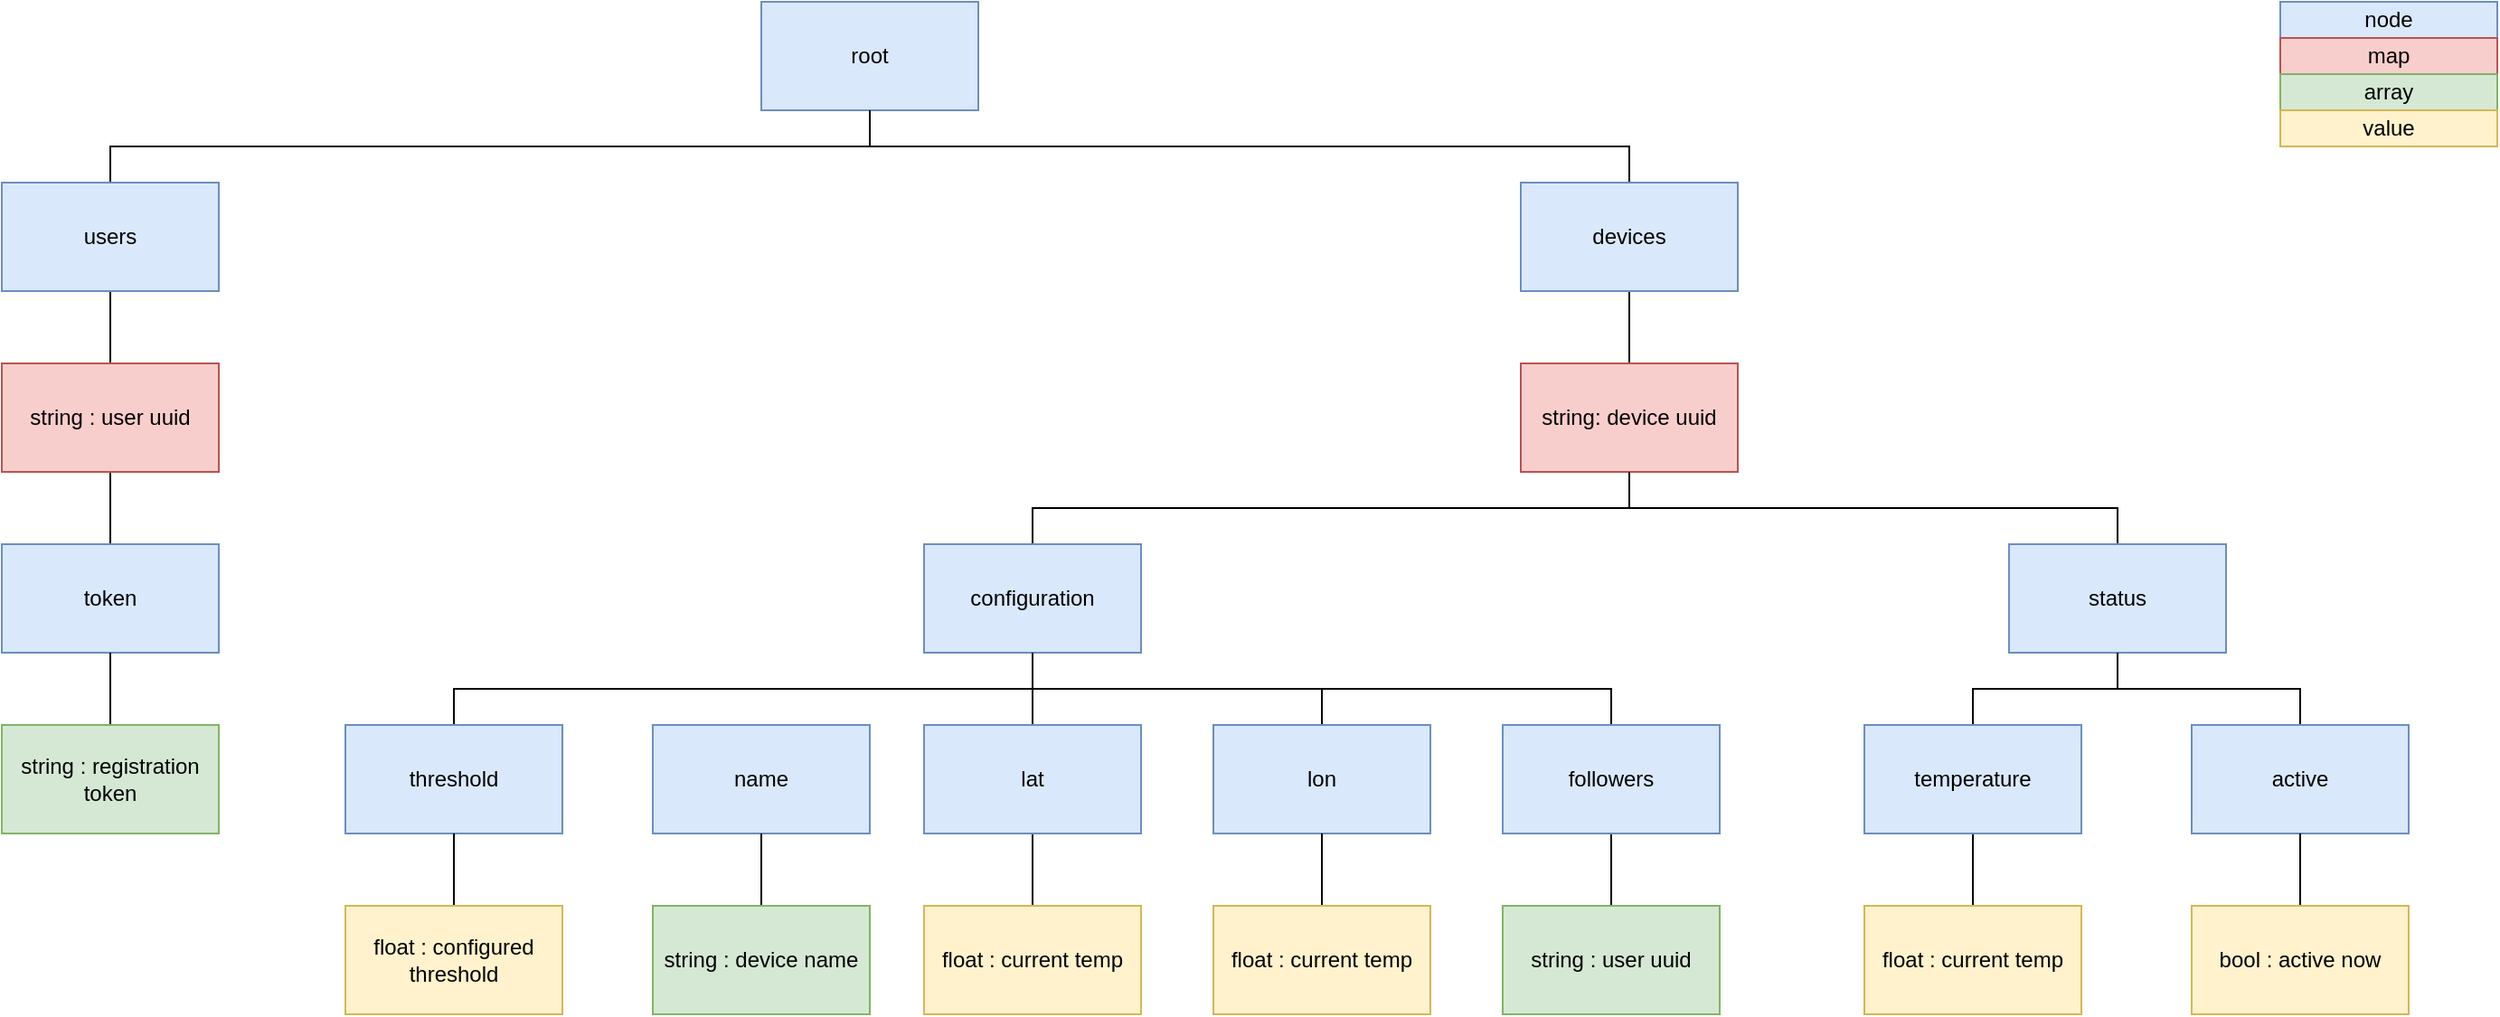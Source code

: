 <mxfile version="16.0.2" type="device"><diagram id="A-4JTNwf-CX0LM8qD42L" name="Page-2"><mxGraphModel dx="946" dy="672" grid="1" gridSize="10" guides="1" tooltips="1" connect="1" arrows="1" fold="1" page="1" pageScale="1" pageWidth="827" pageHeight="1169" math="0" shadow="0"><root><mxCell id="RMFuCrRM4O-PTKm88WZG-0"/><mxCell id="RMFuCrRM4O-PTKm88WZG-1" parent="RMFuCrRM4O-PTKm88WZG-0"/><mxCell id="qsC4wjV0C5d5Q84tX8eK-0" value="root" style="rounded=0;whiteSpace=wrap;html=1;fillColor=#dae8fc;strokeColor=#6c8ebf;" parent="RMFuCrRM4O-PTKm88WZG-1" vertex="1"><mxGeometry x="450" y="240" width="120" height="60" as="geometry"/></mxCell><mxCell id="qsC4wjV0C5d5Q84tX8eK-1" style="edgeStyle=orthogonalEdgeStyle;rounded=0;orthogonalLoop=1;jettySize=auto;html=1;exitX=0.5;exitY=1;exitDx=0;exitDy=0;entryX=0.5;entryY=0;entryDx=0;entryDy=0;endArrow=none;endFill=0;" parent="RMFuCrRM4O-PTKm88WZG-1" source="qsC4wjV0C5d5Q84tX8eK-3" target="qsC4wjV0C5d5Q84tX8eK-10" edge="1"><mxGeometry relative="1" as="geometry"><mxPoint x="110" y="530" as="sourcePoint"/></mxGeometry></mxCell><mxCell id="qsC4wjV0C5d5Q84tX8eK-2" style="edgeStyle=orthogonalEdgeStyle;rounded=0;orthogonalLoop=1;jettySize=auto;html=1;exitX=0.5;exitY=0;exitDx=0;exitDy=0;entryX=0.5;entryY=1;entryDx=0;entryDy=0;endArrow=none;endFill=0;" parent="RMFuCrRM4O-PTKm88WZG-1" source="qsC4wjV0C5d5Q84tX8eK-3" target="qsC4wjV0C5d5Q84tX8eK-44" edge="1"><mxGeometry relative="1" as="geometry"/></mxCell><mxCell id="qsC4wjV0C5d5Q84tX8eK-3" value="string : user uuid" style="rounded=0;whiteSpace=wrap;html=1;fillColor=#f8cecc;strokeColor=#b85450;" parent="RMFuCrRM4O-PTKm88WZG-1" vertex="1"><mxGeometry x="30" y="440" width="120" height="60" as="geometry"/></mxCell><mxCell id="qsC4wjV0C5d5Q84tX8eK-4" style="edgeStyle=orthogonalEdgeStyle;rounded=0;orthogonalLoop=1;jettySize=auto;html=1;exitX=0.5;exitY=1;exitDx=0;exitDy=0;entryX=0.5;entryY=0;entryDx=0;entryDy=0;endArrow=none;endFill=0;" parent="RMFuCrRM4O-PTKm88WZG-1" source="qsC4wjV0C5d5Q84tX8eK-6" target="qsC4wjV0C5d5Q84tX8eK-8" edge="1"><mxGeometry relative="1" as="geometry"/></mxCell><mxCell id="qsC4wjV0C5d5Q84tX8eK-5" style="edgeStyle=orthogonalEdgeStyle;rounded=0;orthogonalLoop=1;jettySize=auto;html=1;exitX=0.5;exitY=0;exitDx=0;exitDy=0;entryX=0.5;entryY=1;entryDx=0;entryDy=0;endArrow=none;endFill=0;" parent="RMFuCrRM4O-PTKm88WZG-1" source="qsC4wjV0C5d5Q84tX8eK-6" target="qsC4wjV0C5d5Q84tX8eK-59" edge="1"><mxGeometry relative="1" as="geometry"/></mxCell><mxCell id="qsC4wjV0C5d5Q84tX8eK-6" value="string: device uuid" style="rounded=0;whiteSpace=wrap;html=1;fillColor=#f8cecc;strokeColor=#b85450;" parent="RMFuCrRM4O-PTKm88WZG-1" vertex="1"><mxGeometry x="870" y="440" width="120" height="60" as="geometry"/></mxCell><mxCell id="qsC4wjV0C5d5Q84tX8eK-7" style="edgeStyle=orthogonalEdgeStyle;rounded=0;orthogonalLoop=1;jettySize=auto;html=1;exitX=0.5;exitY=1;exitDx=0;exitDy=0;entryX=0.5;entryY=0;entryDx=0;entryDy=0;endArrow=none;endFill=0;" parent="RMFuCrRM4O-PTKm88WZG-1" source="qsC4wjV0C5d5Q84tX8eK-8" target="qsC4wjV0C5d5Q84tX8eK-9" edge="1"><mxGeometry relative="1" as="geometry"/></mxCell><mxCell id="qsC4wjV0C5d5Q84tX8eK-8" value="configuration" style="rounded=0;whiteSpace=wrap;html=1;fillColor=#dae8fc;strokeColor=#6c8ebf;" parent="RMFuCrRM4O-PTKm88WZG-1" vertex="1"><mxGeometry x="540" y="540" width="120" height="60" as="geometry"/></mxCell><mxCell id="qsC4wjV0C5d5Q84tX8eK-9" value="threshold" style="rounded=0;whiteSpace=wrap;html=1;fillColor=#dae8fc;strokeColor=#6c8ebf;" parent="RMFuCrRM4O-PTKm88WZG-1" vertex="1"><mxGeometry x="220" y="640" width="120" height="60" as="geometry"/></mxCell><mxCell id="qsC4wjV0C5d5Q84tX8eK-10" value="token" style="rounded=0;whiteSpace=wrap;html=1;fillColor=#dae8fc;strokeColor=#6c8ebf;" parent="RMFuCrRM4O-PTKm88WZG-1" vertex="1"><mxGeometry x="30" y="540" width="120" height="60" as="geometry"/></mxCell><mxCell id="qsC4wjV0C5d5Q84tX8eK-12" style="edgeStyle=orthogonalEdgeStyle;rounded=0;orthogonalLoop=1;jettySize=auto;html=1;exitX=0.5;exitY=1;exitDx=0;exitDy=0;entryX=0.5;entryY=0;entryDx=0;entryDy=0;endArrow=none;endFill=0;" parent="RMFuCrRM4O-PTKm88WZG-1" edge="1"><mxGeometry relative="1" as="geometry"><mxPoint x="790" y="700" as="sourcePoint"/></mxGeometry></mxCell><mxCell id="qsC4wjV0C5d5Q84tX8eK-14" style="edgeStyle=orthogonalEdgeStyle;rounded=0;orthogonalLoop=1;jettySize=auto;html=1;exitX=0.5;exitY=0;exitDx=0;exitDy=0;entryX=0.5;entryY=1;entryDx=0;entryDy=0;endArrow=none;endFill=0;" parent="RMFuCrRM4O-PTKm88WZG-1" source="qsC4wjV0C5d5Q84tX8eK-16" target="qsC4wjV0C5d5Q84tX8eK-6" edge="1"><mxGeometry relative="1" as="geometry"/></mxCell><mxCell id="qsC4wjV0C5d5Q84tX8eK-15" style="edgeStyle=orthogonalEdgeStyle;rounded=0;orthogonalLoop=1;jettySize=auto;html=1;exitX=0.5;exitY=1;exitDx=0;exitDy=0;entryX=0.5;entryY=0;entryDx=0;entryDy=0;endArrow=none;endFill=0;" parent="RMFuCrRM4O-PTKm88WZG-1" source="qsC4wjV0C5d5Q84tX8eK-16" target="qsC4wjV0C5d5Q84tX8eK-21" edge="1"><mxGeometry relative="1" as="geometry"/></mxCell><mxCell id="qsC4wjV0C5d5Q84tX8eK-16" value="status" style="rounded=0;whiteSpace=wrap;html=1;fillColor=#dae8fc;strokeColor=#6c8ebf;" parent="RMFuCrRM4O-PTKm88WZG-1" vertex="1"><mxGeometry x="1140" y="540" width="120" height="60" as="geometry"/></mxCell><mxCell id="qsC4wjV0C5d5Q84tX8eK-17" style="edgeStyle=orthogonalEdgeStyle;rounded=0;orthogonalLoop=1;jettySize=auto;html=1;exitX=0.5;exitY=0;exitDx=0;exitDy=0;entryX=0.5;entryY=1;entryDx=0;entryDy=0;endArrow=none;endFill=0;" parent="RMFuCrRM4O-PTKm88WZG-1" source="qsC4wjV0C5d5Q84tX8eK-19" target="qsC4wjV0C5d5Q84tX8eK-8" edge="1"><mxGeometry relative="1" as="geometry"/></mxCell><mxCell id="qsC4wjV0C5d5Q84tX8eK-18" style="edgeStyle=orthogonalEdgeStyle;rounded=0;orthogonalLoop=1;jettySize=auto;html=1;exitX=0.5;exitY=1;exitDx=0;exitDy=0;entryX=0.5;entryY=0;entryDx=0;entryDy=0;endArrow=none;endFill=0;" parent="RMFuCrRM4O-PTKm88WZG-1" source="qsC4wjV0C5d5Q84tX8eK-19" target="qsC4wjV0C5d5Q84tX8eK-51" edge="1"><mxGeometry relative="1" as="geometry"/></mxCell><mxCell id="qsC4wjV0C5d5Q84tX8eK-19" value="followers" style="rounded=0;whiteSpace=wrap;html=1;fillColor=#dae8fc;strokeColor=#6c8ebf;" parent="RMFuCrRM4O-PTKm88WZG-1" vertex="1"><mxGeometry x="860" y="640" width="120" height="60" as="geometry"/></mxCell><mxCell id="qsC4wjV0C5d5Q84tX8eK-20" style="edgeStyle=orthogonalEdgeStyle;rounded=0;orthogonalLoop=1;jettySize=auto;html=1;exitX=0.5;exitY=1;exitDx=0;exitDy=0;entryX=0.5;entryY=0;entryDx=0;entryDy=0;endArrow=none;endFill=0;" parent="RMFuCrRM4O-PTKm88WZG-1" source="qsC4wjV0C5d5Q84tX8eK-21" target="qsC4wjV0C5d5Q84tX8eK-52" edge="1"><mxGeometry relative="1" as="geometry"/></mxCell><mxCell id="qsC4wjV0C5d5Q84tX8eK-21" value="temperature" style="rounded=0;whiteSpace=wrap;html=1;fillColor=#dae8fc;strokeColor=#6c8ebf;" parent="RMFuCrRM4O-PTKm88WZG-1" vertex="1"><mxGeometry x="1060" y="640" width="120" height="60" as="geometry"/></mxCell><mxCell id="qsC4wjV0C5d5Q84tX8eK-25" style="edgeStyle=orthogonalEdgeStyle;rounded=0;orthogonalLoop=1;jettySize=auto;html=1;exitX=0.5;exitY=0;exitDx=0;exitDy=0;entryX=0.5;entryY=1;entryDx=0;entryDy=0;endArrow=none;endFill=0;" parent="RMFuCrRM4O-PTKm88WZG-1" source="qsC4wjV0C5d5Q84tX8eK-26" target="qsC4wjV0C5d5Q84tX8eK-16" edge="1"><mxGeometry relative="1" as="geometry"/></mxCell><mxCell id="qsC4wjV0C5d5Q84tX8eK-26" value="active" style="rounded=0;whiteSpace=wrap;html=1;fillColor=#dae8fc;strokeColor=#6c8ebf;" parent="RMFuCrRM4O-PTKm88WZG-1" vertex="1"><mxGeometry x="1241" y="640" width="120" height="60" as="geometry"/></mxCell><mxCell id="qsC4wjV0C5d5Q84tX8eK-35" value="" style="edgeStyle=orthogonalEdgeStyle;rounded=0;orthogonalLoop=1;jettySize=auto;html=1;endArrow=none;endFill=0;" parent="RMFuCrRM4O-PTKm88WZG-1" edge="1"><mxGeometry relative="1" as="geometry"><mxPoint x="1280" y="700" as="sourcePoint"/></mxGeometry></mxCell><mxCell id="qsC4wjV0C5d5Q84tX8eK-38" style="edgeStyle=orthogonalEdgeStyle;rounded=0;orthogonalLoop=1;jettySize=auto;html=1;exitX=0.5;exitY=0;exitDx=0;exitDy=0;entryX=0.5;entryY=1;entryDx=0;entryDy=0;endArrow=none;endFill=0;" parent="RMFuCrRM4O-PTKm88WZG-1" edge="1"><mxGeometry relative="1" as="geometry"><mxPoint x="1280" y="800" as="targetPoint"/></mxGeometry></mxCell><mxCell id="qsC4wjV0C5d5Q84tX8eK-41" style="edgeStyle=orthogonalEdgeStyle;rounded=0;orthogonalLoop=1;jettySize=auto;html=1;exitX=0.5;exitY=1;exitDx=0;exitDy=0;entryX=0.5;entryY=0;entryDx=0;entryDy=0;endArrow=none;endFill=0;" parent="RMFuCrRM4O-PTKm88WZG-1" edge="1"><mxGeometry relative="1" as="geometry"><mxPoint x="1370" y="910" as="sourcePoint"/></mxGeometry></mxCell><mxCell id="qsC4wjV0C5d5Q84tX8eK-43" style="edgeStyle=orthogonalEdgeStyle;rounded=0;orthogonalLoop=1;jettySize=auto;html=1;exitX=0.5;exitY=0;exitDx=0;exitDy=0;entryX=0.5;entryY=1;entryDx=0;entryDy=0;endArrow=none;endFill=0;" parent="RMFuCrRM4O-PTKm88WZG-1" source="qsC4wjV0C5d5Q84tX8eK-44" target="qsC4wjV0C5d5Q84tX8eK-0" edge="1"><mxGeometry relative="1" as="geometry"/></mxCell><mxCell id="qsC4wjV0C5d5Q84tX8eK-44" value="users" style="rounded=0;whiteSpace=wrap;html=1;fillColor=#dae8fc;strokeColor=#6c8ebf;" parent="RMFuCrRM4O-PTKm88WZG-1" vertex="1"><mxGeometry x="30" y="340" width="120" height="60" as="geometry"/></mxCell><mxCell id="qsC4wjV0C5d5Q84tX8eK-46" style="edgeStyle=orthogonalEdgeStyle;rounded=0;orthogonalLoop=1;jettySize=auto;html=1;exitX=0.5;exitY=0;exitDx=0;exitDy=0;entryX=0.5;entryY=1;entryDx=0;entryDy=0;endArrow=none;endFill=0;" parent="RMFuCrRM4O-PTKm88WZG-1" source="qsC4wjV0C5d5Q84tX8eK-47" target="qsC4wjV0C5d5Q84tX8eK-10" edge="1"><mxGeometry relative="1" as="geometry"/></mxCell><mxCell id="qsC4wjV0C5d5Q84tX8eK-47" value="string : registration token" style="rounded=0;whiteSpace=wrap;html=1;fillColor=#d5e8d4;strokeColor=#82b366;" parent="RMFuCrRM4O-PTKm88WZG-1" vertex="1"><mxGeometry x="30" y="640" width="120" height="60" as="geometry"/></mxCell><mxCell id="qsC4wjV0C5d5Q84tX8eK-48" style="edgeStyle=orthogonalEdgeStyle;rounded=0;orthogonalLoop=1;jettySize=auto;html=1;exitX=0.5;exitY=0;exitDx=0;exitDy=0;entryX=0.5;entryY=1;entryDx=0;entryDy=0;endArrow=none;endFill=0;" parent="RMFuCrRM4O-PTKm88WZG-1" source="qsC4wjV0C5d5Q84tX8eK-49" target="qsC4wjV0C5d5Q84tX8eK-9" edge="1"><mxGeometry relative="1" as="geometry"/></mxCell><mxCell id="qsC4wjV0C5d5Q84tX8eK-49" value="float : configured threshold" style="rounded=0;whiteSpace=wrap;html=1;fillColor=#fff2cc;strokeColor=#d6b656;" parent="RMFuCrRM4O-PTKm88WZG-1" vertex="1"><mxGeometry x="220" y="740" width="120" height="60" as="geometry"/></mxCell><mxCell id="qsC4wjV0C5d5Q84tX8eK-51" value="string : user uuid" style="rounded=0;whiteSpace=wrap;html=1;fillColor=#d5e8d4;strokeColor=#82b366;" parent="RMFuCrRM4O-PTKm88WZG-1" vertex="1"><mxGeometry x="860" y="740" width="120" height="60" as="geometry"/></mxCell><mxCell id="qsC4wjV0C5d5Q84tX8eK-52" value="float : current temp" style="rounded=0;whiteSpace=wrap;html=1;fillColor=#fff2cc;strokeColor=#d6b656;" parent="RMFuCrRM4O-PTKm88WZG-1" vertex="1"><mxGeometry x="1060" y="740" width="120" height="60" as="geometry"/></mxCell><mxCell id="qsC4wjV0C5d5Q84tX8eK-53" style="edgeStyle=orthogonalEdgeStyle;rounded=0;orthogonalLoop=1;jettySize=auto;html=1;exitX=0.5;exitY=0;exitDx=0;exitDy=0;entryX=0.5;entryY=1;entryDx=0;entryDy=0;endArrow=none;endFill=0;" parent="RMFuCrRM4O-PTKm88WZG-1" edge="1"><mxGeometry relative="1" as="geometry"><mxPoint x="1190" y="910" as="targetPoint"/></mxGeometry></mxCell><mxCell id="qsC4wjV0C5d5Q84tX8eK-56" style="edgeStyle=orthogonalEdgeStyle;rounded=0;orthogonalLoop=1;jettySize=auto;html=1;exitX=0.5;exitY=0;exitDx=0;exitDy=0;entryX=0.5;entryY=1;entryDx=0;entryDy=0;endArrow=none;endFill=0;" parent="RMFuCrRM4O-PTKm88WZG-1" source="qsC4wjV0C5d5Q84tX8eK-57" target="qsC4wjV0C5d5Q84tX8eK-26" edge="1"><mxGeometry relative="1" as="geometry"/></mxCell><mxCell id="qsC4wjV0C5d5Q84tX8eK-57" value="bool : active now" style="rounded=0;whiteSpace=wrap;html=1;fillColor=#fff2cc;strokeColor=#d6b656;" parent="RMFuCrRM4O-PTKm88WZG-1" vertex="1"><mxGeometry x="1241" y="740" width="120" height="60" as="geometry"/></mxCell><mxCell id="qsC4wjV0C5d5Q84tX8eK-58" style="edgeStyle=orthogonalEdgeStyle;rounded=0;orthogonalLoop=1;jettySize=auto;html=1;exitX=0.5;exitY=0;exitDx=0;exitDy=0;entryX=0.5;entryY=1;entryDx=0;entryDy=0;endArrow=none;endFill=0;" parent="RMFuCrRM4O-PTKm88WZG-1" source="qsC4wjV0C5d5Q84tX8eK-59" target="qsC4wjV0C5d5Q84tX8eK-0" edge="1"><mxGeometry relative="1" as="geometry"/></mxCell><mxCell id="qsC4wjV0C5d5Q84tX8eK-59" value="devices" style="rounded=0;whiteSpace=wrap;html=1;fillColor=#dae8fc;strokeColor=#6c8ebf;" parent="RMFuCrRM4O-PTKm88WZG-1" vertex="1"><mxGeometry x="870" y="340" width="120" height="60" as="geometry"/></mxCell><mxCell id="qsC4wjV0C5d5Q84tX8eK-60" value="node" style="rounded=0;whiteSpace=wrap;html=1;fillColor=#dae8fc;strokeColor=#6c8ebf;" parent="RMFuCrRM4O-PTKm88WZG-1" vertex="1"><mxGeometry x="1290" y="240" width="120" height="20" as="geometry"/></mxCell><mxCell id="qsC4wjV0C5d5Q84tX8eK-61" value="map" style="rounded=0;whiteSpace=wrap;html=1;fillColor=#f8cecc;strokeColor=#b85450;" parent="RMFuCrRM4O-PTKm88WZG-1" vertex="1"><mxGeometry x="1290" y="260" width="120" height="20" as="geometry"/></mxCell><mxCell id="qsC4wjV0C5d5Q84tX8eK-62" value="array" style="rounded=0;whiteSpace=wrap;html=1;fillColor=#d5e8d4;strokeColor=#82b366;" parent="RMFuCrRM4O-PTKm88WZG-1" vertex="1"><mxGeometry x="1290" y="280" width="120" height="20" as="geometry"/></mxCell><mxCell id="qsC4wjV0C5d5Q84tX8eK-63" value="value" style="rounded=0;whiteSpace=wrap;html=1;fillColor=#fff2cc;strokeColor=#d6b656;" parent="RMFuCrRM4O-PTKm88WZG-1" vertex="1"><mxGeometry x="1290" y="300" width="120" height="20" as="geometry"/></mxCell><mxCell id="qsC4wjV0C5d5Q84tX8eK-76" value="name" style="rounded=0;whiteSpace=wrap;html=1;fillColor=#dae8fc;strokeColor=#6c8ebf;" parent="RMFuCrRM4O-PTKm88WZG-1" vertex="1"><mxGeometry x="390" y="640" width="120" height="60" as="geometry"/></mxCell><mxCell id="qsC4wjV0C5d5Q84tX8eK-77" style="edgeStyle=orthogonalEdgeStyle;rounded=0;orthogonalLoop=1;jettySize=auto;html=1;exitX=0.5;exitY=0;exitDx=0;exitDy=0;entryX=0.5;entryY=1;entryDx=0;entryDy=0;endArrow=none;endFill=0;" parent="RMFuCrRM4O-PTKm88WZG-1" source="qsC4wjV0C5d5Q84tX8eK-78" target="qsC4wjV0C5d5Q84tX8eK-76" edge="1"><mxGeometry relative="1" as="geometry"/></mxCell><mxCell id="qsC4wjV0C5d5Q84tX8eK-78" value="string : device name" style="rounded=0;whiteSpace=wrap;html=1;fillColor=#d5e8d4;strokeColor=#82b366;" parent="RMFuCrRM4O-PTKm88WZG-1" vertex="1"><mxGeometry x="390" y="740" width="120" height="60" as="geometry"/></mxCell><mxCell id="qsC4wjV0C5d5Q84tX8eK-81" style="edgeStyle=orthogonalEdgeStyle;rounded=0;orthogonalLoop=1;jettySize=auto;html=1;exitX=0.5;exitY=0;exitDx=0;exitDy=0;entryX=0.5;entryY=1;entryDx=0;entryDy=0;endArrow=none;endFill=0;" parent="RMFuCrRM4O-PTKm88WZG-1" source="qsC4wjV0C5d5Q84tX8eK-82" target="qsC4wjV0C5d5Q84tX8eK-8" edge="1"><mxGeometry relative="1" as="geometry"><mxPoint x="674" y="740" as="sourcePoint"/><mxPoint x="690" y="700" as="targetPoint"/></mxGeometry></mxCell><mxCell id="qsC4wjV0C5d5Q84tX8eK-82" value="lon" style="rounded=0;whiteSpace=wrap;html=1;fillColor=#dae8fc;strokeColor=#6c8ebf;" parent="RMFuCrRM4O-PTKm88WZG-1" vertex="1"><mxGeometry x="700" y="640" width="120" height="60" as="geometry"/></mxCell><mxCell id="qsC4wjV0C5d5Q84tX8eK-83" style="edgeStyle=orthogonalEdgeStyle;rounded=0;orthogonalLoop=1;jettySize=auto;html=1;exitX=0.5;exitY=0;exitDx=0;exitDy=0;endArrow=none;endFill=0;entryX=0.5;entryY=1;entryDx=0;entryDy=0;" parent="RMFuCrRM4O-PTKm88WZG-1" source="qsC4wjV0C5d5Q84tX8eK-84" target="qsC4wjV0C5d5Q84tX8eK-8" edge="1"><mxGeometry relative="1" as="geometry"><mxPoint x="690" y="600" as="targetPoint"/></mxGeometry></mxCell><mxCell id="qsC4wjV0C5d5Q84tX8eK-88" style="edgeStyle=orthogonalEdgeStyle;rounded=0;orthogonalLoop=1;jettySize=auto;html=1;exitX=0.5;exitY=1;exitDx=0;exitDy=0;entryX=0.5;entryY=0;entryDx=0;entryDy=0;endArrow=none;endFill=0;" parent="RMFuCrRM4O-PTKm88WZG-1" source="qsC4wjV0C5d5Q84tX8eK-84" target="qsC4wjV0C5d5Q84tX8eK-85" edge="1"><mxGeometry relative="1" as="geometry"/></mxCell><mxCell id="qsC4wjV0C5d5Q84tX8eK-84" value="lat" style="rounded=0;whiteSpace=wrap;html=1;fillColor=#dae8fc;strokeColor=#6c8ebf;" parent="RMFuCrRM4O-PTKm88WZG-1" vertex="1"><mxGeometry x="540" y="640" width="120" height="60" as="geometry"/></mxCell><mxCell id="qsC4wjV0C5d5Q84tX8eK-85" value="float : current temp" style="rounded=0;whiteSpace=wrap;html=1;fillColor=#fff2cc;strokeColor=#d6b656;" parent="RMFuCrRM4O-PTKm88WZG-1" vertex="1"><mxGeometry x="540" y="740" width="120" height="60" as="geometry"/></mxCell><mxCell id="qsC4wjV0C5d5Q84tX8eK-87" style="edgeStyle=orthogonalEdgeStyle;rounded=0;orthogonalLoop=1;jettySize=auto;html=1;exitX=0.5;exitY=0;exitDx=0;exitDy=0;entryX=0.5;entryY=1;entryDx=0;entryDy=0;endArrow=none;endFill=0;" parent="RMFuCrRM4O-PTKm88WZG-1" source="qsC4wjV0C5d5Q84tX8eK-86" target="qsC4wjV0C5d5Q84tX8eK-82" edge="1"><mxGeometry relative="1" as="geometry"/></mxCell><mxCell id="qsC4wjV0C5d5Q84tX8eK-86" value="float : current temp" style="rounded=0;whiteSpace=wrap;html=1;fillColor=#fff2cc;strokeColor=#d6b656;" parent="RMFuCrRM4O-PTKm88WZG-1" vertex="1"><mxGeometry x="700" y="740" width="120" height="60" as="geometry"/></mxCell></root></mxGraphModel></diagram></mxfile>